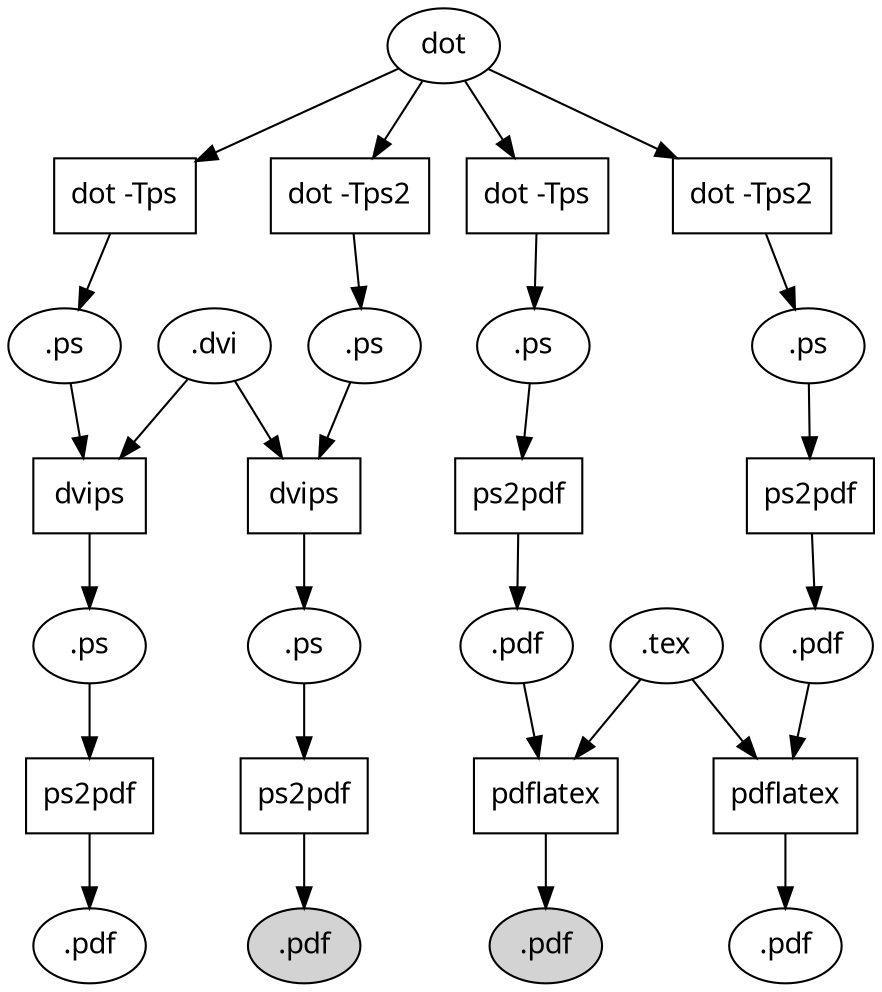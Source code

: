 digraph {
  node [fontname=sans];
  dot;
   dot -> dot_tpsA; dot -> dot_tps2A; dot -> dot_tpsB; dot -> dot_tps2B;
  dot_tpsA[shape=rect, label="dot -Tps"]; dot_tps2A[shape=rect, label="dot -Tps2"]; dot_tpsB[shape=rect, label="dot -Tps"]; dot_tps2B[shape=rect, label="dot -Tps2"];
   dot_tpsA -> psA; dot_tps2A -> psB; dot_tpsB -> psC; dot_tps2B -> psD;
  psA[label=".ps"]; dviA[label=".dvi"]; psB[label=".ps"]; psC[label=".ps"]; psD[label=".ps"];
   psA -> dvipsA; dviA -> dvipsA; dviA -> dvipsB; psB -> dvipsB; psC -> ps2pdfA; psD -> ps2pdfB;
  dvipsA[shape=rect, label="dvips"]; dvipsB[shape=rect, label="dvips"]; ps2pdfA[shape=rect, label="ps2pdf"]; ps2pdfB[shape=rect, label="ps2pdf"];
   dvipsA -> psE; dvipsB -> psF; ps2pdfA -> pdfA; ps2pdfB -> pdfB;
  psE[label=".ps"]; psF[label=".ps"]; pdfA[label=".pdf"]; tex[label=".tex"]; pdfB[label=".pdf"];
   psE -> ps2pdfC; psF -> ps2pdfD; pdfA -> pdflatexA; tex -> pdflatexA; tex -> pdflatexB; pdfB -> pdflatexB;
  ps2pdfC[shape=rect, label="ps2pdf"]; ps2pdfD[shape=rect, label="ps2pdf"]; pdflatexA[shape=rect, label="pdflatex"]; pdflatexB[shape=rect, label="pdflatex"];
   ps2pdfC -> pdfC; ps2pdfD -> pdfD; pdflatexA -> pdfE; pdflatexB -> pdfF;
  pdfC[label=".pdf"]; pdfD[style=filled, fillcolor=lightgrey, label=".pdf"]; pdfE[style=filled, fillcolor=lightgrey, label=".pdf"]; pdfF[label=".pdf"];
}

